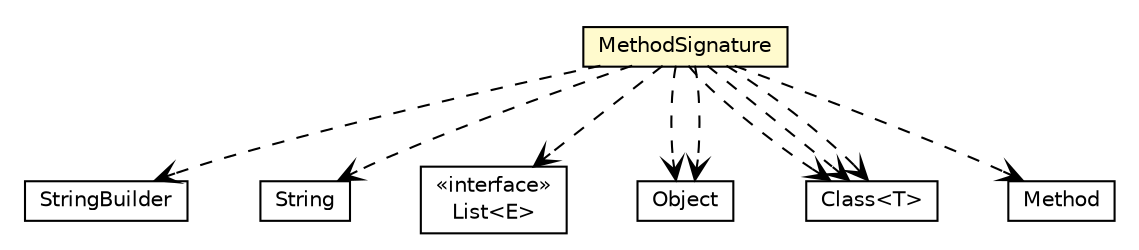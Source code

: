 #!/usr/local/bin/dot
#
# Class diagram 
# Generated by UMLGraph version R5_6-24-gf6e263 (http://www.umlgraph.org/)
#

digraph G {
	edge [fontname="Helvetica",fontsize=10,labelfontname="Helvetica",labelfontsize=10];
	node [fontname="Helvetica",fontsize=10,shape=plaintext];
	nodesep=0.25;
	ranksep=0.5;
	// babble.util.MethodSignature
	c1013 [label=<<table title="babble.util.MethodSignature" border="0" cellborder="1" cellspacing="0" cellpadding="2" port="p" bgcolor="lemonChiffon" href="./MethodSignature.html">
		<tr><td><table border="0" cellspacing="0" cellpadding="1">
<tr><td align="center" balign="center"> MethodSignature </td></tr>
		</table></td></tr>
		</table>>, URL="./MethodSignature.html", fontname="Helvetica", fontcolor="black", fontsize=10.0];
	// babble.util.MethodSignature DEPEND java.lang.StringBuilder
	c1013:p -> c1016:p [taillabel="", label="", headlabel="", fontname="Helvetica", fontcolor="black", fontsize=10.0, color="black", arrowhead=open, style=dashed];
	// babble.util.MethodSignature DEPEND java.lang.String
	c1013:p -> c1017:p [taillabel="", label="", headlabel="", fontname="Helvetica", fontcolor="black", fontsize=10.0, color="black", arrowhead=open, style=dashed];
	// babble.util.MethodSignature DEPEND java.util.List<E>
	c1013:p -> c1018:p [taillabel="", label="", headlabel="", fontname="Helvetica", fontcolor="black", fontsize=10.0, color="black", arrowhead=open, style=dashed];
	// babble.util.MethodSignature DEPEND java.lang.Object
	c1013:p -> c1019:p [taillabel="", label="", headlabel="", fontname="Helvetica", fontcolor="black", fontsize=10.0, color="black", arrowhead=open, style=dashed];
	// babble.util.MethodSignature DEPEND java.lang.Class<T>
	c1013:p -> c1037:p [taillabel="", label="", headlabel="", fontname="Helvetica", fontcolor="black", fontsize=10.0, color="black", arrowhead=open, style=dashed];
	// babble.util.MethodSignature DEPEND java.lang.Class<T>
	c1013:p -> c1037:p [taillabel="", label="", headlabel="", fontname="Helvetica", fontcolor="black", fontsize=10.0, color="black", arrowhead=open, style=dashed];
	// babble.util.MethodSignature DEPEND java.lang.reflect.Method
	c1013:p -> c1041:p [taillabel="", label="", headlabel="", fontname="Helvetica", fontcolor="black", fontsize=10.0, color="black", arrowhead=open, style=dashed];
	// babble.util.MethodSignature DEPEND java.lang.Object
	c1013:p -> c1019:p [taillabel="", label="", headlabel="", fontname="Helvetica", fontcolor="black", fontsize=10.0, color="black", arrowhead=open, style=dashed];
	// babble.util.MethodSignature DEPEND java.lang.Class<T>
	c1013:p -> c1037:p [taillabel="", label="", headlabel="", fontname="Helvetica", fontcolor="black", fontsize=10.0, color="black", arrowhead=open, style=dashed];
	// java.lang.String
	c1017 [label=<<table title="java.lang.String" border="0" cellborder="1" cellspacing="0" cellpadding="2" port="p" href="http://java.sun.com/j2se/1.4.2/docs/api/java/lang/String.html">
		<tr><td><table border="0" cellspacing="0" cellpadding="1">
<tr><td align="center" balign="center"> String </td></tr>
		</table></td></tr>
		</table>>, URL="http://java.sun.com/j2se/1.4.2/docs/api/java/lang/String.html", fontname="Helvetica", fontcolor="black", fontsize=10.0];
	// java.lang.reflect.Method
	c1041 [label=<<table title="java.lang.reflect.Method" border="0" cellborder="1" cellspacing="0" cellpadding="2" port="p" href="http://java.sun.com/j2se/1.4.2/docs/api/java/lang/reflect/Method.html">
		<tr><td><table border="0" cellspacing="0" cellpadding="1">
<tr><td align="center" balign="center"> Method </td></tr>
		</table></td></tr>
		</table>>, URL="http://java.sun.com/j2se/1.4.2/docs/api/java/lang/reflect/Method.html", fontname="Helvetica", fontcolor="black", fontsize=10.0];
	// java.util.List<E>
	c1018 [label=<<table title="java.util.List" border="0" cellborder="1" cellspacing="0" cellpadding="2" port="p" href="http://java.sun.com/j2se/1.4.2/docs/api/java/util/List.html">
		<tr><td><table border="0" cellspacing="0" cellpadding="1">
<tr><td align="center" balign="center"> &#171;interface&#187; </td></tr>
<tr><td align="center" balign="center"> List&lt;E&gt; </td></tr>
		</table></td></tr>
		</table>>, URL="http://java.sun.com/j2se/1.4.2/docs/api/java/util/List.html", fontname="Helvetica", fontcolor="black", fontsize=10.0];
	// java.lang.StringBuilder
	c1016 [label=<<table title="java.lang.StringBuilder" border="0" cellborder="1" cellspacing="0" cellpadding="2" port="p" href="http://java.sun.com/j2se/1.4.2/docs/api/java/lang/StringBuilder.html">
		<tr><td><table border="0" cellspacing="0" cellpadding="1">
<tr><td align="center" balign="center"> StringBuilder </td></tr>
		</table></td></tr>
		</table>>, URL="http://java.sun.com/j2se/1.4.2/docs/api/java/lang/StringBuilder.html", fontname="Helvetica", fontcolor="black", fontsize=10.0];
	// java.lang.Object
	c1019 [label=<<table title="java.lang.Object" border="0" cellborder="1" cellspacing="0" cellpadding="2" port="p" href="http://java.sun.com/j2se/1.4.2/docs/api/java/lang/Object.html">
		<tr><td><table border="0" cellspacing="0" cellpadding="1">
<tr><td align="center" balign="center"> Object </td></tr>
		</table></td></tr>
		</table>>, URL="http://java.sun.com/j2se/1.4.2/docs/api/java/lang/Object.html", fontname="Helvetica", fontcolor="black", fontsize=10.0];
	// java.lang.Class<T>
	c1037 [label=<<table title="java.lang.Class" border="0" cellborder="1" cellspacing="0" cellpadding="2" port="p" href="http://java.sun.com/j2se/1.4.2/docs/api/java/lang/Class.html">
		<tr><td><table border="0" cellspacing="0" cellpadding="1">
<tr><td align="center" balign="center"> Class&lt;T&gt; </td></tr>
		</table></td></tr>
		</table>>, URL="http://java.sun.com/j2se/1.4.2/docs/api/java/lang/Class.html", fontname="Helvetica", fontcolor="black", fontsize=10.0];
}

